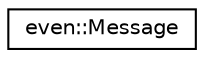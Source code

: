 digraph "Graphical Class Hierarchy"
{
  edge [fontname="Helvetica",fontsize="10",labelfontname="Helvetica",labelfontsize="10"];
  node [fontname="Helvetica",fontsize="10",shape=record];
  rankdir="LR";
  Node0 [label="even::Message",height=0.2,width=0.4,color="black", fillcolor="white", style="filled",URL="$classeven_1_1_message.html",tooltip="Entitity of message container. "];
}
